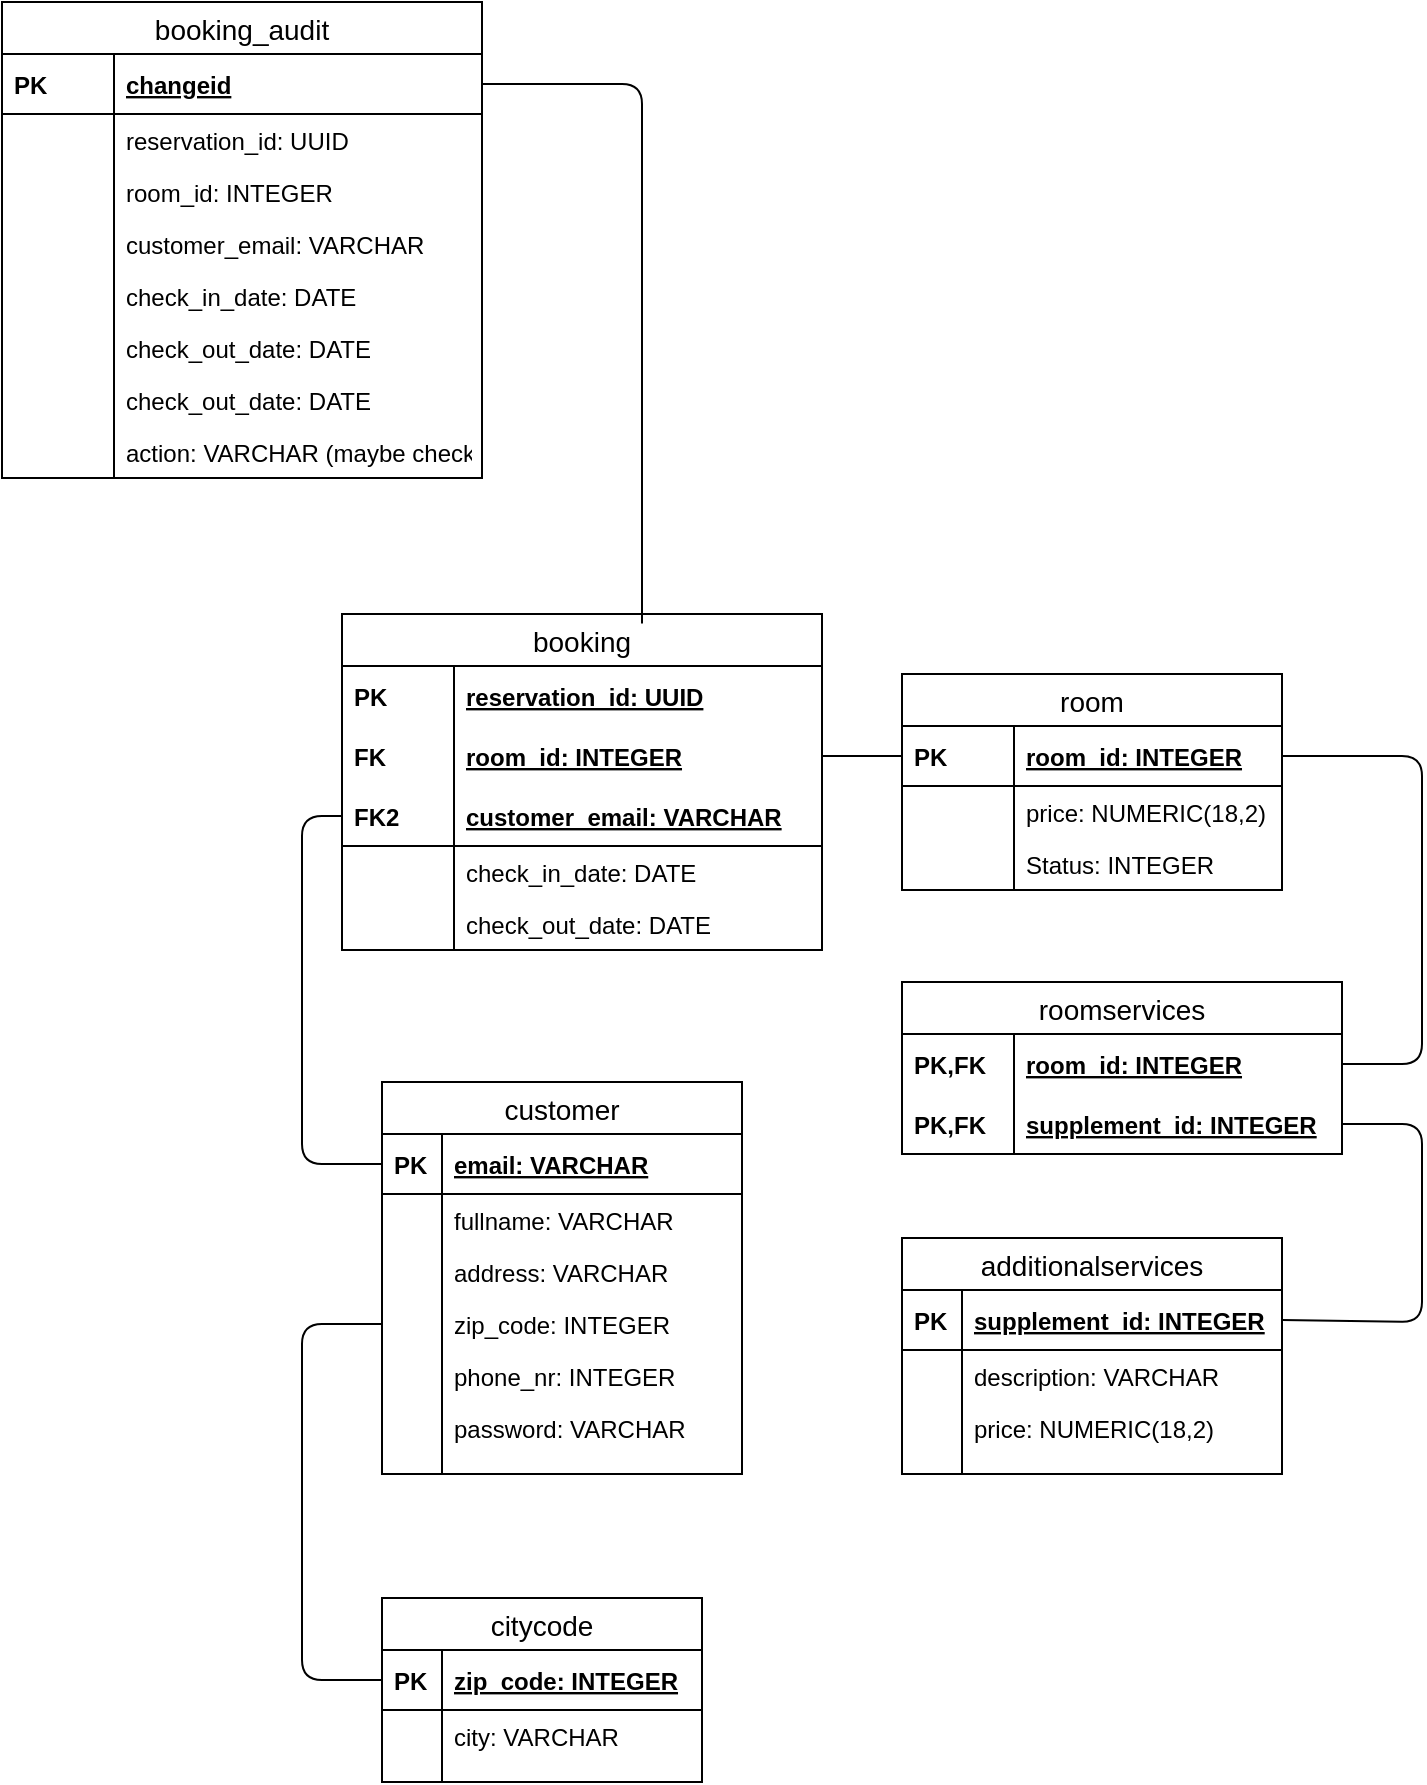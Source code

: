 <mxfile version="13.2.6" type="device"><diagram id="ccUuxILNlvS96HXpuqNf" name="Page-1"><mxGraphModel dx="2570" dy="1403" grid="1" gridSize="10" guides="1" tooltips="1" connect="1" arrows="1" fold="1" page="0" pageScale="1" pageWidth="827" pageHeight="1169" math="0" shadow="0"><root><mxCell id="0"/><mxCell id="1" parent="0"/><mxCell id="6cjqtw1lTt28Le6TMdD7-62" value="room" style="swimlane;fontStyle=0;childLayout=stackLayout;horizontal=1;startSize=26;horizontalStack=0;resizeParent=1;resizeParentMax=0;resizeLast=0;collapsible=1;marginBottom=0;align=center;fontSize=14;" parent="1" vertex="1"><mxGeometry x="280" y="196" width="190" height="108" as="geometry"/></mxCell><mxCell id="6cjqtw1lTt28Le6TMdD7-63" value="room_id: INTEGER" style="shape=partialRectangle;top=0;left=0;right=0;bottom=1;align=left;verticalAlign=middle;fillColor=none;spacingLeft=60;spacingRight=4;overflow=hidden;rotatable=0;points=[[0,0.5],[1,0.5]];portConstraint=eastwest;dropTarget=0;fontStyle=5;fontSize=12;" parent="6cjqtw1lTt28Le6TMdD7-62" vertex="1"><mxGeometry y="26" width="190" height="30" as="geometry"/></mxCell><mxCell id="6cjqtw1lTt28Le6TMdD7-64" value="PK" style="shape=partialRectangle;fontStyle=1;top=0;left=0;bottom=0;fillColor=none;align=left;verticalAlign=middle;spacingLeft=4;spacingRight=4;overflow=hidden;rotatable=0;points=[];portConstraint=eastwest;part=1;fontSize=12;" parent="6cjqtw1lTt28Le6TMdD7-63" vertex="1" connectable="0"><mxGeometry width="56" height="30" as="geometry"/></mxCell><mxCell id="6cjqtw1lTt28Le6TMdD7-65" value="price: NUMERIC(18,2)" style="shape=partialRectangle;top=0;left=0;right=0;bottom=0;align=left;verticalAlign=top;fillColor=none;spacingLeft=60;spacingRight=4;overflow=hidden;rotatable=0;points=[[0,0.5],[1,0.5]];portConstraint=eastwest;dropTarget=0;fontSize=12;" parent="6cjqtw1lTt28Le6TMdD7-62" vertex="1"><mxGeometry y="56" width="190" height="26" as="geometry"/></mxCell><mxCell id="6cjqtw1lTt28Le6TMdD7-66" value="" style="shape=partialRectangle;top=0;left=0;bottom=0;fillColor=none;align=left;verticalAlign=top;spacingLeft=4;spacingRight=4;overflow=hidden;rotatable=0;points=[];portConstraint=eastwest;part=1;fontSize=12;" parent="6cjqtw1lTt28Le6TMdD7-65" vertex="1" connectable="0"><mxGeometry width="56" height="26" as="geometry"/></mxCell><mxCell id="O8aWdNTug8gGkwvUeRMk-8" value="Status: INTEGER" style="shape=partialRectangle;top=0;left=0;right=0;bottom=0;align=left;verticalAlign=top;fillColor=none;spacingLeft=60;spacingRight=4;overflow=hidden;rotatable=0;points=[[0,0.5],[1,0.5]];portConstraint=eastwest;dropTarget=0;fontSize=12;" parent="6cjqtw1lTt28Le6TMdD7-62" vertex="1"><mxGeometry y="82" width="190" height="26" as="geometry"/></mxCell><mxCell id="O8aWdNTug8gGkwvUeRMk-9" value="" style="shape=partialRectangle;top=0;left=0;bottom=0;fillColor=none;align=left;verticalAlign=top;spacingLeft=4;spacingRight=4;overflow=hidden;rotatable=0;points=[];portConstraint=eastwest;part=1;fontSize=12;" parent="O8aWdNTug8gGkwvUeRMk-8" vertex="1" connectable="0"><mxGeometry width="56" height="26" as="geometry"/></mxCell><mxCell id="6cjqtw1lTt28Le6TMdD7-60" value="" style="endArrow=none;html=1;exitX=0;exitY=0.5;exitDx=0;exitDy=0;entryX=0;entryY=0.5;entryDx=0;entryDy=0;" parent="1" source="6cjqtw1lTt28Le6TMdD7-22" target="6cjqtw1lTt28Le6TMdD7-35" edge="1"><mxGeometry width="50" height="50" relative="1" as="geometry"><mxPoint x="-120" y="660" as="sourcePoint"/><mxPoint x="-70" y="610" as="targetPoint"/><Array as="points"><mxPoint x="-20" y="699"/><mxPoint x="-20" y="521"/></Array></mxGeometry></mxCell><mxCell id="6cjqtw1lTt28Le6TMdD7-61" value="" style="endArrow=none;html=1;exitX=0;exitY=0.5;exitDx=0;exitDy=0;entryX=0;entryY=0.5;entryDx=0;entryDy=0;" parent="1" source="6cjqtw1lTt28Le6TMdD7-29" target="6cjqtw1lTt28Le6TMdD7-50" edge="1"><mxGeometry width="50" height="50" relative="1" as="geometry"><mxPoint x="-70" y="380" as="sourcePoint"/><mxPoint x="-20" y="330" as="targetPoint"/><Array as="points"><mxPoint x="-20" y="441"/><mxPoint x="-20" y="267"/></Array></mxGeometry></mxCell><mxCell id="6cjqtw1lTt28Le6TMdD7-45" value="booking" style="swimlane;fontStyle=0;childLayout=stackLayout;horizontal=1;startSize=26;horizontalStack=0;resizeParent=1;resizeParentMax=0;resizeLast=0;collapsible=1;marginBottom=0;align=center;fontSize=14;" parent="1" vertex="1"><mxGeometry y="166" width="240" height="168" as="geometry"/></mxCell><mxCell id="6cjqtw1lTt28Le6TMdD7-46" value="reservation_id: UUID" style="shape=partialRectangle;top=0;left=0;right=0;bottom=0;align=left;verticalAlign=middle;fillColor=none;spacingLeft=60;spacingRight=4;overflow=hidden;rotatable=0;points=[[0,0.5],[1,0.5]];portConstraint=eastwest;dropTarget=0;fontStyle=5;fontSize=12;" parent="6cjqtw1lTt28Le6TMdD7-45" vertex="1"><mxGeometry y="26" width="240" height="30" as="geometry"/></mxCell><mxCell id="6cjqtw1lTt28Le6TMdD7-47" value="PK" style="shape=partialRectangle;fontStyle=1;top=0;left=0;bottom=0;fillColor=none;align=left;verticalAlign=middle;spacingLeft=4;spacingRight=4;overflow=hidden;rotatable=0;points=[];portConstraint=eastwest;part=1;fontSize=12;" parent="6cjqtw1lTt28Le6TMdD7-46" vertex="1" connectable="0"><mxGeometry width="56" height="30" as="geometry"/></mxCell><mxCell id="6cjqtw1lTt28Le6TMdD7-48" value="room_id: INTEGER" style="shape=partialRectangle;top=0;left=0;right=0;bottom=0;align=left;verticalAlign=middle;fillColor=none;spacingLeft=60;spacingRight=4;overflow=hidden;rotatable=0;points=[[0,0.5],[1,0.5]];portConstraint=eastwest;dropTarget=0;fontStyle=5;fontSize=12;" parent="6cjqtw1lTt28Le6TMdD7-45" vertex="1"><mxGeometry y="56" width="240" height="30" as="geometry"/></mxCell><mxCell id="6cjqtw1lTt28Le6TMdD7-49" value="FK" style="shape=partialRectangle;fontStyle=1;top=0;left=0;bottom=0;fillColor=none;align=left;verticalAlign=middle;spacingLeft=4;spacingRight=4;overflow=hidden;rotatable=0;points=[];portConstraint=eastwest;part=1;fontSize=12;" parent="6cjqtw1lTt28Le6TMdD7-48" vertex="1" connectable="0"><mxGeometry width="56" height="30" as="geometry"/></mxCell><mxCell id="6cjqtw1lTt28Le6TMdD7-50" value="customer_email: VARCHAR" style="shape=partialRectangle;top=0;left=0;right=0;bottom=1;align=left;verticalAlign=middle;fillColor=none;spacingLeft=60;spacingRight=4;overflow=hidden;rotatable=0;points=[[0,0.5],[1,0.5]];portConstraint=eastwest;dropTarget=0;fontStyle=5;fontSize=12;" parent="6cjqtw1lTt28Le6TMdD7-45" vertex="1"><mxGeometry y="86" width="240" height="30" as="geometry"/></mxCell><mxCell id="6cjqtw1lTt28Le6TMdD7-51" value="FK2" style="shape=partialRectangle;fontStyle=1;top=0;left=0;bottom=0;fillColor=none;align=left;verticalAlign=middle;spacingLeft=4;spacingRight=4;overflow=hidden;rotatable=0;points=[];portConstraint=eastwest;part=1;fontSize=12;" parent="6cjqtw1lTt28Le6TMdD7-50" vertex="1" connectable="0"><mxGeometry width="56" height="30" as="geometry"/></mxCell><mxCell id="6cjqtw1lTt28Le6TMdD7-54" value="check_in_date: DATE" style="shape=partialRectangle;top=0;left=0;right=0;bottom=0;align=left;verticalAlign=top;fillColor=none;spacingLeft=60;spacingRight=4;overflow=hidden;rotatable=0;points=[[0,0.5],[1,0.5]];portConstraint=eastwest;dropTarget=0;fontSize=12;" parent="6cjqtw1lTt28Le6TMdD7-45" vertex="1"><mxGeometry y="116" width="240" height="26" as="geometry"/></mxCell><mxCell id="6cjqtw1lTt28Le6TMdD7-55" value="" style="shape=partialRectangle;top=0;left=0;bottom=0;fillColor=none;align=left;verticalAlign=top;spacingLeft=4;spacingRight=4;overflow=hidden;rotatable=0;points=[];portConstraint=eastwest;part=1;fontSize=12;" parent="6cjqtw1lTt28Le6TMdD7-54" vertex="1" connectable="0"><mxGeometry width="56" height="26" as="geometry"/></mxCell><mxCell id="6cjqtw1lTt28Le6TMdD7-56" value="check_out_date: DATE" style="shape=partialRectangle;top=0;left=0;right=0;bottom=0;align=left;verticalAlign=top;fillColor=none;spacingLeft=60;spacingRight=4;overflow=hidden;rotatable=0;points=[[0,0.5],[1,0.5]];portConstraint=eastwest;dropTarget=0;fontSize=12;" parent="6cjqtw1lTt28Le6TMdD7-45" vertex="1"><mxGeometry y="142" width="240" height="26" as="geometry"/></mxCell><mxCell id="6cjqtw1lTt28Le6TMdD7-57" value="" style="shape=partialRectangle;top=0;left=0;bottom=0;fillColor=none;align=left;verticalAlign=top;spacingLeft=4;spacingRight=4;overflow=hidden;rotatable=0;points=[];portConstraint=eastwest;part=1;fontSize=12;" parent="6cjqtw1lTt28Le6TMdD7-56" vertex="1" connectable="0"><mxGeometry width="56" height="26" as="geometry"/></mxCell><mxCell id="6cjqtw1lTt28Le6TMdD7-86" value="" style="endArrow=none;html=1;exitX=1;exitY=0.5;exitDx=0;exitDy=0;entryX=0;entryY=0.5;entryDx=0;entryDy=0;" parent="1" source="6cjqtw1lTt28Le6TMdD7-48" target="6cjqtw1lTt28Le6TMdD7-63" edge="1"><mxGeometry width="50" height="50" relative="1" as="geometry"><mxPoint x="240" y="210" as="sourcePoint"/><mxPoint x="290" y="160" as="targetPoint"/></mxGeometry></mxCell><mxCell id="6cjqtw1lTt28Le6TMdD7-28" value="customer" style="swimlane;fontStyle=0;childLayout=stackLayout;horizontal=1;startSize=26;horizontalStack=0;resizeParent=1;resizeParentMax=0;resizeLast=0;collapsible=1;marginBottom=0;align=center;fontSize=14;" parent="1" vertex="1"><mxGeometry x="20" y="400" width="180" height="196" as="geometry"><mxRectangle x="130" y="500" width="90" height="26" as="alternateBounds"/></mxGeometry></mxCell><mxCell id="6cjqtw1lTt28Le6TMdD7-29" value="email: VARCHAR" style="shape=partialRectangle;top=0;left=0;right=0;bottom=1;align=left;verticalAlign=middle;fillColor=none;spacingLeft=34;spacingRight=4;overflow=hidden;rotatable=0;points=[[0,0.5],[1,0.5]];portConstraint=eastwest;dropTarget=0;fontStyle=5;fontSize=12;" parent="6cjqtw1lTt28Le6TMdD7-28" vertex="1"><mxGeometry y="26" width="180" height="30" as="geometry"/></mxCell><mxCell id="6cjqtw1lTt28Le6TMdD7-30" value="PK" style="shape=partialRectangle;top=0;left=0;bottom=0;fillColor=none;align=left;verticalAlign=middle;spacingLeft=4;spacingRight=4;overflow=hidden;rotatable=0;points=[];portConstraint=eastwest;part=1;fontSize=12;fontStyle=1" parent="6cjqtw1lTt28Le6TMdD7-29" vertex="1" connectable="0"><mxGeometry width="30" height="30" as="geometry"/></mxCell><mxCell id="6cjqtw1lTt28Le6TMdD7-31" value="fullname: VARCHAR" style="shape=partialRectangle;top=0;left=0;right=0;bottom=0;align=left;verticalAlign=top;fillColor=none;spacingLeft=34;spacingRight=4;overflow=hidden;rotatable=0;points=[[0,0.5],[1,0.5]];portConstraint=eastwest;dropTarget=0;fontSize=12;" parent="6cjqtw1lTt28Le6TMdD7-28" vertex="1"><mxGeometry y="56" width="180" height="26" as="geometry"/></mxCell><mxCell id="6cjqtw1lTt28Le6TMdD7-32" value="" style="shape=partialRectangle;top=0;left=0;bottom=0;fillColor=none;align=left;verticalAlign=top;spacingLeft=4;spacingRight=4;overflow=hidden;rotatable=0;points=[];portConstraint=eastwest;part=1;fontSize=12;" parent="6cjqtw1lTt28Le6TMdD7-31" vertex="1" connectable="0"><mxGeometry width="30" height="26" as="geometry"/></mxCell><mxCell id="6cjqtw1lTt28Le6TMdD7-33" value="address: VARCHAR" style="shape=partialRectangle;top=0;left=0;right=0;bottom=0;align=left;verticalAlign=top;fillColor=none;spacingLeft=34;spacingRight=4;overflow=hidden;rotatable=0;points=[[0,0.5],[1,0.5]];portConstraint=eastwest;dropTarget=0;fontSize=12;" parent="6cjqtw1lTt28Le6TMdD7-28" vertex="1"><mxGeometry y="82" width="180" height="26" as="geometry"/></mxCell><mxCell id="6cjqtw1lTt28Le6TMdD7-34" value="" style="shape=partialRectangle;top=0;left=0;bottom=0;fillColor=none;align=left;verticalAlign=top;spacingLeft=4;spacingRight=4;overflow=hidden;rotatable=0;points=[];portConstraint=eastwest;part=1;fontSize=12;" parent="6cjqtw1lTt28Le6TMdD7-33" vertex="1" connectable="0"><mxGeometry width="30" height="26" as="geometry"/></mxCell><mxCell id="6cjqtw1lTt28Le6TMdD7-35" value="zip_code: INTEGER" style="shape=partialRectangle;top=0;left=0;right=0;bottom=0;align=left;verticalAlign=top;fillColor=none;spacingLeft=34;spacingRight=4;overflow=hidden;rotatable=0;points=[[0,0.5],[1,0.5]];portConstraint=eastwest;dropTarget=0;fontSize=12;" parent="6cjqtw1lTt28Le6TMdD7-28" vertex="1"><mxGeometry y="108" width="180" height="26" as="geometry"/></mxCell><mxCell id="6cjqtw1lTt28Le6TMdD7-36" value="" style="shape=partialRectangle;top=0;left=0;bottom=0;fillColor=none;align=left;verticalAlign=top;spacingLeft=4;spacingRight=4;overflow=hidden;rotatable=0;points=[];portConstraint=eastwest;part=1;fontSize=12;" parent="6cjqtw1lTt28Le6TMdD7-35" vertex="1" connectable="0"><mxGeometry width="30" height="26" as="geometry"/></mxCell><mxCell id="6cjqtw1lTt28Le6TMdD7-37" value="phone_nr: INTEGER" style="shape=partialRectangle;top=0;left=0;right=0;bottom=0;align=left;verticalAlign=top;fillColor=none;spacingLeft=34;spacingRight=4;overflow=hidden;rotatable=0;points=[[0,0.5],[1,0.5]];portConstraint=eastwest;dropTarget=0;fontSize=12;" parent="6cjqtw1lTt28Le6TMdD7-28" vertex="1"><mxGeometry y="134" width="180" height="26" as="geometry"/></mxCell><mxCell id="6cjqtw1lTt28Le6TMdD7-38" value="" style="shape=partialRectangle;top=0;left=0;bottom=0;fillColor=none;align=left;verticalAlign=top;spacingLeft=4;spacingRight=4;overflow=hidden;rotatable=0;points=[];portConstraint=eastwest;part=1;fontSize=12;" parent="6cjqtw1lTt28Le6TMdD7-37" vertex="1" connectable="0"><mxGeometry width="30" height="26" as="geometry"/></mxCell><mxCell id="6cjqtw1lTt28Le6TMdD7-41" value="password: VARCHAR" style="shape=partialRectangle;top=0;left=0;right=0;bottom=0;align=left;verticalAlign=top;fillColor=none;spacingLeft=34;spacingRight=4;overflow=hidden;rotatable=0;points=[[0,0.5],[1,0.5]];portConstraint=eastwest;dropTarget=0;fontSize=12;" parent="6cjqtw1lTt28Le6TMdD7-28" vertex="1"><mxGeometry y="160" width="180" height="26" as="geometry"/></mxCell><mxCell id="6cjqtw1lTt28Le6TMdD7-42" value="" style="shape=partialRectangle;top=0;left=0;bottom=0;fillColor=none;align=left;verticalAlign=top;spacingLeft=4;spacingRight=4;overflow=hidden;rotatable=0;points=[];portConstraint=eastwest;part=1;fontSize=12;" parent="6cjqtw1lTt28Le6TMdD7-41" vertex="1" connectable="0"><mxGeometry width="30" height="26" as="geometry"/></mxCell><mxCell id="6cjqtw1lTt28Le6TMdD7-43" value="" style="shape=partialRectangle;top=0;left=0;right=0;bottom=0;align=left;verticalAlign=top;fillColor=none;spacingLeft=34;spacingRight=4;overflow=hidden;rotatable=0;points=[[0,0.5],[1,0.5]];portConstraint=eastwest;dropTarget=0;fontSize=12;" parent="6cjqtw1lTt28Le6TMdD7-28" vertex="1"><mxGeometry y="186" width="180" height="10" as="geometry"/></mxCell><mxCell id="6cjqtw1lTt28Le6TMdD7-44" value="" style="shape=partialRectangle;top=0;left=0;bottom=0;fillColor=none;align=left;verticalAlign=top;spacingLeft=4;spacingRight=4;overflow=hidden;rotatable=0;points=[];portConstraint=eastwest;part=1;fontSize=12;" parent="6cjqtw1lTt28Le6TMdD7-43" vertex="1" connectable="0"><mxGeometry width="30" height="10" as="geometry"/></mxCell><mxCell id="3RYY0fKDn_4BaEzc3aT6-27" value="booking_audit" style="swimlane;fontStyle=0;childLayout=stackLayout;horizontal=1;startSize=26;horizontalStack=0;resizeParent=1;resizeParentMax=0;resizeLast=0;collapsible=1;marginBottom=0;align=center;fontSize=14;" vertex="1" parent="1"><mxGeometry x="-170" y="-140" width="240" height="238" as="geometry"/></mxCell><mxCell id="3RYY0fKDn_4BaEzc3aT6-32" value="changeid" style="shape=partialRectangle;top=0;left=0;right=0;bottom=1;align=left;verticalAlign=middle;fillColor=none;spacingLeft=60;spacingRight=4;overflow=hidden;rotatable=0;points=[[0,0.5],[1,0.5]];portConstraint=eastwest;dropTarget=0;fontStyle=5;fontSize=12;" vertex="1" parent="3RYY0fKDn_4BaEzc3aT6-27"><mxGeometry y="26" width="240" height="30" as="geometry"/></mxCell><mxCell id="3RYY0fKDn_4BaEzc3aT6-33" value="PK" style="shape=partialRectangle;fontStyle=1;top=0;left=0;bottom=0;fillColor=none;align=left;verticalAlign=middle;spacingLeft=4;spacingRight=4;overflow=hidden;rotatable=0;points=[];portConstraint=eastwest;part=1;fontSize=12;" vertex="1" connectable="0" parent="3RYY0fKDn_4BaEzc3aT6-32"><mxGeometry width="56" height="30" as="geometry"/></mxCell><mxCell id="3RYY0fKDn_4BaEzc3aT6-38" value="reservation_id: UUID" style="shape=partialRectangle;top=0;left=0;right=0;bottom=0;align=left;verticalAlign=top;fillColor=none;spacingLeft=60;spacingRight=4;overflow=hidden;rotatable=0;points=[[0,0.5],[1,0.5]];portConstraint=eastwest;dropTarget=0;fontSize=12;" vertex="1" parent="3RYY0fKDn_4BaEzc3aT6-27"><mxGeometry y="56" width="240" height="26" as="geometry"/></mxCell><mxCell id="3RYY0fKDn_4BaEzc3aT6-39" value="" style="shape=partialRectangle;top=0;left=0;bottom=0;fillColor=none;align=left;verticalAlign=top;spacingLeft=4;spacingRight=4;overflow=hidden;rotatable=0;points=[];portConstraint=eastwest;part=1;fontSize=12;" vertex="1" connectable="0" parent="3RYY0fKDn_4BaEzc3aT6-38"><mxGeometry width="56" height="26" as="geometry"/></mxCell><mxCell id="3RYY0fKDn_4BaEzc3aT6-40" value="room_id: INTEGER" style="shape=partialRectangle;top=0;left=0;right=0;bottom=0;align=left;verticalAlign=top;fillColor=none;spacingLeft=60;spacingRight=4;overflow=hidden;rotatable=0;points=[[0,0.5],[1,0.5]];portConstraint=eastwest;dropTarget=0;fontSize=12;" vertex="1" parent="3RYY0fKDn_4BaEzc3aT6-27"><mxGeometry y="82" width="240" height="26" as="geometry"/></mxCell><mxCell id="3RYY0fKDn_4BaEzc3aT6-41" value="" style="shape=partialRectangle;top=0;left=0;bottom=0;fillColor=none;align=left;verticalAlign=top;spacingLeft=4;spacingRight=4;overflow=hidden;rotatable=0;points=[];portConstraint=eastwest;part=1;fontSize=12;" vertex="1" connectable="0" parent="3RYY0fKDn_4BaEzc3aT6-40"><mxGeometry width="56" height="26" as="geometry"/></mxCell><mxCell id="3RYY0fKDn_4BaEzc3aT6-42" value="customer_email: VARCHAR" style="shape=partialRectangle;top=0;left=0;right=0;bottom=0;align=left;verticalAlign=top;fillColor=none;spacingLeft=60;spacingRight=4;overflow=hidden;rotatable=0;points=[[0,0.5],[1,0.5]];portConstraint=eastwest;dropTarget=0;fontSize=12;" vertex="1" parent="3RYY0fKDn_4BaEzc3aT6-27"><mxGeometry y="108" width="240" height="26" as="geometry"/></mxCell><mxCell id="3RYY0fKDn_4BaEzc3aT6-43" value="" style="shape=partialRectangle;top=0;left=0;bottom=0;fillColor=none;align=left;verticalAlign=top;spacingLeft=4;spacingRight=4;overflow=hidden;rotatable=0;points=[];portConstraint=eastwest;part=1;fontSize=12;" vertex="1" connectable="0" parent="3RYY0fKDn_4BaEzc3aT6-42"><mxGeometry width="56" height="26" as="geometry"/></mxCell><mxCell id="3RYY0fKDn_4BaEzc3aT6-34" value="check_in_date: DATE" style="shape=partialRectangle;top=0;left=0;right=0;bottom=0;align=left;verticalAlign=top;fillColor=none;spacingLeft=60;spacingRight=4;overflow=hidden;rotatable=0;points=[[0,0.5],[1,0.5]];portConstraint=eastwest;dropTarget=0;fontSize=12;" vertex="1" parent="3RYY0fKDn_4BaEzc3aT6-27"><mxGeometry y="134" width="240" height="26" as="geometry"/></mxCell><mxCell id="3RYY0fKDn_4BaEzc3aT6-35" value="" style="shape=partialRectangle;top=0;left=0;bottom=0;fillColor=none;align=left;verticalAlign=top;spacingLeft=4;spacingRight=4;overflow=hidden;rotatable=0;points=[];portConstraint=eastwest;part=1;fontSize=12;" vertex="1" connectable="0" parent="3RYY0fKDn_4BaEzc3aT6-34"><mxGeometry width="56" height="26" as="geometry"/></mxCell><mxCell id="3RYY0fKDn_4BaEzc3aT6-36" value="check_out_date: DATE" style="shape=partialRectangle;top=0;left=0;right=0;bottom=0;align=left;verticalAlign=top;fillColor=none;spacingLeft=60;spacingRight=4;overflow=hidden;rotatable=0;points=[[0,0.5],[1,0.5]];portConstraint=eastwest;dropTarget=0;fontSize=12;" vertex="1" parent="3RYY0fKDn_4BaEzc3aT6-27"><mxGeometry y="160" width="240" height="26" as="geometry"/></mxCell><mxCell id="3RYY0fKDn_4BaEzc3aT6-37" value="" style="shape=partialRectangle;top=0;left=0;bottom=0;fillColor=none;align=left;verticalAlign=top;spacingLeft=4;spacingRight=4;overflow=hidden;rotatable=0;points=[];portConstraint=eastwest;part=1;fontSize=12;" vertex="1" connectable="0" parent="3RYY0fKDn_4BaEzc3aT6-36"><mxGeometry width="56" height="26" as="geometry"/></mxCell><mxCell id="3RYY0fKDn_4BaEzc3aT6-44" value="check_out_date: DATE" style="shape=partialRectangle;top=0;left=0;right=0;bottom=0;align=left;verticalAlign=top;fillColor=none;spacingLeft=60;spacingRight=4;overflow=hidden;rotatable=0;points=[[0,0.5],[1,0.5]];portConstraint=eastwest;dropTarget=0;fontSize=12;" vertex="1" parent="3RYY0fKDn_4BaEzc3aT6-27"><mxGeometry y="186" width="240" height="26" as="geometry"/></mxCell><mxCell id="3RYY0fKDn_4BaEzc3aT6-45" value="" style="shape=partialRectangle;top=0;left=0;bottom=0;fillColor=none;align=left;verticalAlign=top;spacingLeft=4;spacingRight=4;overflow=hidden;rotatable=0;points=[];portConstraint=eastwest;part=1;fontSize=12;" vertex="1" connectable="0" parent="3RYY0fKDn_4BaEzc3aT6-44"><mxGeometry width="56" height="26" as="geometry"/></mxCell><mxCell id="3RYY0fKDn_4BaEzc3aT6-50" value="action: VARCHAR (maybe check)" style="shape=partialRectangle;top=0;left=0;right=0;bottom=0;align=left;verticalAlign=top;fillColor=none;spacingLeft=60;spacingRight=4;overflow=hidden;rotatable=0;points=[[0,0.5],[1,0.5]];portConstraint=eastwest;dropTarget=0;fontSize=12;" vertex="1" parent="3RYY0fKDn_4BaEzc3aT6-27"><mxGeometry y="212" width="240" height="26" as="geometry"/></mxCell><mxCell id="3RYY0fKDn_4BaEzc3aT6-51" value="" style="shape=partialRectangle;top=0;left=0;bottom=0;fillColor=none;align=left;verticalAlign=top;spacingLeft=4;spacingRight=4;overflow=hidden;rotatable=0;points=[];portConstraint=eastwest;part=1;fontSize=12;" vertex="1" connectable="0" parent="3RYY0fKDn_4BaEzc3aT6-50"><mxGeometry width="56" height="26" as="geometry"/></mxCell><mxCell id="6cjqtw1lTt28Le6TMdD7-21" value="citycode" style="swimlane;fontStyle=0;childLayout=stackLayout;horizontal=1;startSize=26;horizontalStack=0;resizeParent=1;resizeParentMax=0;resizeLast=0;collapsible=1;marginBottom=0;align=center;fontSize=14;" parent="1" vertex="1"><mxGeometry x="20" y="658" width="160" height="92" as="geometry"/></mxCell><mxCell id="6cjqtw1lTt28Le6TMdD7-22" value="zip_code: INTEGER" style="shape=partialRectangle;top=0;left=0;right=0;bottom=1;align=left;verticalAlign=middle;fillColor=none;spacingLeft=34;spacingRight=4;overflow=hidden;rotatable=0;points=[[0,0.5],[1,0.5]];portConstraint=eastwest;dropTarget=0;fontStyle=5;fontSize=12;" parent="6cjqtw1lTt28Le6TMdD7-21" vertex="1"><mxGeometry y="26" width="160" height="30" as="geometry"/></mxCell><mxCell id="6cjqtw1lTt28Le6TMdD7-23" value="PK" style="shape=partialRectangle;top=0;left=0;bottom=0;fillColor=none;align=left;verticalAlign=middle;spacingLeft=4;spacingRight=4;overflow=hidden;rotatable=0;points=[];portConstraint=eastwest;part=1;fontSize=12;fontStyle=1" parent="6cjqtw1lTt28Le6TMdD7-22" vertex="1" connectable="0"><mxGeometry width="30" height="30" as="geometry"/></mxCell><mxCell id="6cjqtw1lTt28Le6TMdD7-24" value="city: VARCHAR" style="shape=partialRectangle;top=0;left=0;right=0;bottom=0;align=left;verticalAlign=top;fillColor=none;spacingLeft=34;spacingRight=4;overflow=hidden;rotatable=0;points=[[0,0.5],[1,0.5]];portConstraint=eastwest;dropTarget=0;fontSize=12;" parent="6cjqtw1lTt28Le6TMdD7-21" vertex="1"><mxGeometry y="56" width="160" height="26" as="geometry"/></mxCell><mxCell id="6cjqtw1lTt28Le6TMdD7-25" value="" style="shape=partialRectangle;top=0;left=0;bottom=0;fillColor=none;align=left;verticalAlign=top;spacingLeft=4;spacingRight=4;overflow=hidden;rotatable=0;points=[];portConstraint=eastwest;part=1;fontSize=12;" parent="6cjqtw1lTt28Le6TMdD7-24" vertex="1" connectable="0"><mxGeometry width="30" height="26" as="geometry"/></mxCell><mxCell id="6cjqtw1lTt28Le6TMdD7-26" value="" style="shape=partialRectangle;top=0;left=0;right=0;bottom=0;align=left;verticalAlign=top;fillColor=none;spacingLeft=34;spacingRight=4;overflow=hidden;rotatable=0;points=[[0,0.5],[1,0.5]];portConstraint=eastwest;dropTarget=0;fontSize=12;" parent="6cjqtw1lTt28Le6TMdD7-21" vertex="1"><mxGeometry y="82" width="160" height="10" as="geometry"/></mxCell><mxCell id="6cjqtw1lTt28Le6TMdD7-27" value="" style="shape=partialRectangle;top=0;left=0;bottom=0;fillColor=none;align=left;verticalAlign=top;spacingLeft=4;spacingRight=4;overflow=hidden;rotatable=0;points=[];portConstraint=eastwest;part=1;fontSize=12;" parent="6cjqtw1lTt28Le6TMdD7-26" vertex="1" connectable="0"><mxGeometry width="30" height="10" as="geometry"/></mxCell><mxCell id="O8aWdNTug8gGkwvUeRMk-10" value="" style="endArrow=none;html=1;exitX=1;exitY=0.5;exitDx=0;exitDy=0;entryX=1;entryY=0.5;entryDx=0;entryDy=0;" parent="1" source="O8aWdNTug8gGkwvUeRMk-2" target="6cjqtw1lTt28Le6TMdD7-63" edge="1"><mxGeometry width="50" height="50" relative="1" as="geometry"><mxPoint x="580" y="370" as="sourcePoint"/><mxPoint x="630" y="320" as="targetPoint"/><Array as="points"><mxPoint x="540" y="391"/><mxPoint x="540" y="237"/></Array></mxGeometry></mxCell><mxCell id="O8aWdNTug8gGkwvUeRMk-11" value="" style="endArrow=none;html=1;exitX=1;exitY=0.5;exitDx=0;exitDy=0;entryX=1;entryY=0.5;entryDx=0;entryDy=0;" parent="1" source="O8aWdNTug8gGkwvUeRMk-4" target="6cjqtw1lTt28Le6TMdD7-77" edge="1"><mxGeometry width="50" height="50" relative="1" as="geometry"><mxPoint x="550" y="440" as="sourcePoint"/><mxPoint x="600" y="390" as="targetPoint"/><Array as="points"><mxPoint x="540" y="421"/><mxPoint x="540" y="520"/></Array></mxGeometry></mxCell><mxCell id="O8aWdNTug8gGkwvUeRMk-1" value="roomservices" style="swimlane;fontStyle=0;childLayout=stackLayout;horizontal=1;startSize=26;horizontalStack=0;resizeParent=1;resizeParentMax=0;resizeLast=0;collapsible=1;marginBottom=0;align=center;fontSize=14;" parent="1" vertex="1"><mxGeometry x="280" y="350" width="220" height="86" as="geometry"/></mxCell><mxCell id="O8aWdNTug8gGkwvUeRMk-2" value="room_id: INTEGER" style="shape=partialRectangle;top=0;left=0;right=0;bottom=0;align=left;verticalAlign=middle;fillColor=none;spacingLeft=60;spacingRight=4;overflow=hidden;rotatable=0;points=[[0,0.5],[1,0.5]];portConstraint=eastwest;dropTarget=0;fontStyle=5;fontSize=12;" parent="O8aWdNTug8gGkwvUeRMk-1" vertex="1"><mxGeometry y="26" width="220" height="30" as="geometry"/></mxCell><mxCell id="O8aWdNTug8gGkwvUeRMk-3" value="PK,FK" style="shape=partialRectangle;fontStyle=1;top=0;left=0;bottom=0;fillColor=none;align=left;verticalAlign=middle;spacingLeft=4;spacingRight=4;overflow=hidden;rotatable=0;points=[];portConstraint=eastwest;part=1;fontSize=12;" parent="O8aWdNTug8gGkwvUeRMk-2" vertex="1" connectable="0"><mxGeometry width="56" height="30" as="geometry"/></mxCell><mxCell id="O8aWdNTug8gGkwvUeRMk-4" value="supplement_id: INTEGER" style="shape=partialRectangle;top=0;left=0;right=0;bottom=1;align=left;verticalAlign=middle;fillColor=none;spacingLeft=60;spacingRight=4;overflow=hidden;rotatable=0;points=[[0,0.5],[1,0.5]];portConstraint=eastwest;dropTarget=0;fontStyle=5;fontSize=12;" parent="O8aWdNTug8gGkwvUeRMk-1" vertex="1"><mxGeometry y="56" width="220" height="30" as="geometry"/></mxCell><mxCell id="O8aWdNTug8gGkwvUeRMk-5" value="PK,FK" style="shape=partialRectangle;fontStyle=1;top=0;left=0;bottom=0;fillColor=none;align=left;verticalAlign=middle;spacingLeft=4;spacingRight=4;overflow=hidden;rotatable=0;points=[];portConstraint=eastwest;part=1;fontSize=12;" parent="O8aWdNTug8gGkwvUeRMk-4" vertex="1" connectable="0"><mxGeometry width="56" height="30" as="geometry"/></mxCell><mxCell id="6cjqtw1lTt28Le6TMdD7-76" value="additionalservices" style="swimlane;fontStyle=0;childLayout=stackLayout;horizontal=1;startSize=26;horizontalStack=0;resizeParent=1;resizeParentMax=0;resizeLast=0;collapsible=1;marginBottom=0;align=center;fontSize=14;" parent="1" vertex="1"><mxGeometry x="280" y="478" width="190" height="118" as="geometry"><mxRectangle x="450" y="477" width="150" height="26" as="alternateBounds"/></mxGeometry></mxCell><mxCell id="6cjqtw1lTt28Le6TMdD7-77" value="supplement_id: INTEGER" style="shape=partialRectangle;top=0;left=0;right=0;bottom=1;align=left;verticalAlign=middle;fillColor=none;spacingLeft=34;spacingRight=4;overflow=hidden;rotatable=0;points=[[0,0.5],[1,0.5]];portConstraint=eastwest;dropTarget=0;fontStyle=5;fontSize=12;" parent="6cjqtw1lTt28Le6TMdD7-76" vertex="1"><mxGeometry y="26" width="190" height="30" as="geometry"/></mxCell><mxCell id="6cjqtw1lTt28Le6TMdD7-78" value="PK" style="shape=partialRectangle;top=0;left=0;bottom=0;fillColor=none;align=left;verticalAlign=middle;spacingLeft=4;spacingRight=4;overflow=hidden;rotatable=0;points=[];portConstraint=eastwest;part=1;fontSize=12;fontStyle=1" parent="6cjqtw1lTt28Le6TMdD7-77" vertex="1" connectable="0"><mxGeometry width="30" height="30" as="geometry"/></mxCell><mxCell id="6cjqtw1lTt28Le6TMdD7-79" value="description: VARCHAR" style="shape=partialRectangle;top=0;left=0;right=0;bottom=0;align=left;verticalAlign=top;fillColor=none;spacingLeft=34;spacingRight=4;overflow=hidden;rotatable=0;points=[[0,0.5],[1,0.5]];portConstraint=eastwest;dropTarget=0;fontSize=12;" parent="6cjqtw1lTt28Le6TMdD7-76" vertex="1"><mxGeometry y="56" width="190" height="26" as="geometry"/></mxCell><mxCell id="6cjqtw1lTt28Le6TMdD7-80" value="" style="shape=partialRectangle;top=0;left=0;bottom=0;fillColor=none;align=left;verticalAlign=top;spacingLeft=4;spacingRight=4;overflow=hidden;rotatable=0;points=[];portConstraint=eastwest;part=1;fontSize=12;" parent="6cjqtw1lTt28Le6TMdD7-79" vertex="1" connectable="0"><mxGeometry width="30" height="26" as="geometry"/></mxCell><mxCell id="6cjqtw1lTt28Le6TMdD7-81" value="price: NUMERIC(18,2)" style="shape=partialRectangle;top=0;left=0;right=0;bottom=0;align=left;verticalAlign=top;fillColor=none;spacingLeft=34;spacingRight=4;overflow=hidden;rotatable=0;points=[[0,0.5],[1,0.5]];portConstraint=eastwest;dropTarget=0;fontSize=12;" parent="6cjqtw1lTt28Le6TMdD7-76" vertex="1"><mxGeometry y="82" width="190" height="26" as="geometry"/></mxCell><mxCell id="6cjqtw1lTt28Le6TMdD7-82" value="" style="shape=partialRectangle;top=0;left=0;bottom=0;fillColor=none;align=left;verticalAlign=top;spacingLeft=4;spacingRight=4;overflow=hidden;rotatable=0;points=[];portConstraint=eastwest;part=1;fontSize=12;" parent="6cjqtw1lTt28Le6TMdD7-81" vertex="1" connectable="0"><mxGeometry width="30" height="26" as="geometry"/></mxCell><mxCell id="6cjqtw1lTt28Le6TMdD7-83" value="" style="shape=partialRectangle;top=0;left=0;right=0;bottom=0;align=left;verticalAlign=top;fillColor=none;spacingLeft=34;spacingRight=4;overflow=hidden;rotatable=0;points=[[0,0.5],[1,0.5]];portConstraint=eastwest;dropTarget=0;fontSize=12;" parent="6cjqtw1lTt28Le6TMdD7-76" vertex="1"><mxGeometry y="108" width="190" height="10" as="geometry"/></mxCell><mxCell id="6cjqtw1lTt28Le6TMdD7-84" value="" style="shape=partialRectangle;top=0;left=0;bottom=0;fillColor=none;align=left;verticalAlign=top;spacingLeft=4;spacingRight=4;overflow=hidden;rotatable=0;points=[];portConstraint=eastwest;part=1;fontSize=12;" parent="6cjqtw1lTt28Le6TMdD7-83" vertex="1" connectable="0"><mxGeometry width="30" height="10" as="geometry"/></mxCell><mxCell id="3RYY0fKDn_4BaEzc3aT6-53" value="" style="endArrow=none;html=1;entryX=1;entryY=0.5;entryDx=0;entryDy=0;exitX=0.625;exitY=0.028;exitDx=0;exitDy=0;exitPerimeter=0;" edge="1" parent="1" source="6cjqtw1lTt28Le6TMdD7-45" target="3RYY0fKDn_4BaEzc3aT6-32"><mxGeometry width="50" height="50" relative="1" as="geometry"><mxPoint x="150" y="160" as="sourcePoint"/><mxPoint x="170" y="-40" as="targetPoint"/><Array as="points"><mxPoint x="150" y="134"/><mxPoint x="150" y="33"/><mxPoint x="150" y="-99"/></Array></mxGeometry></mxCell></root></mxGraphModel></diagram></mxfile>